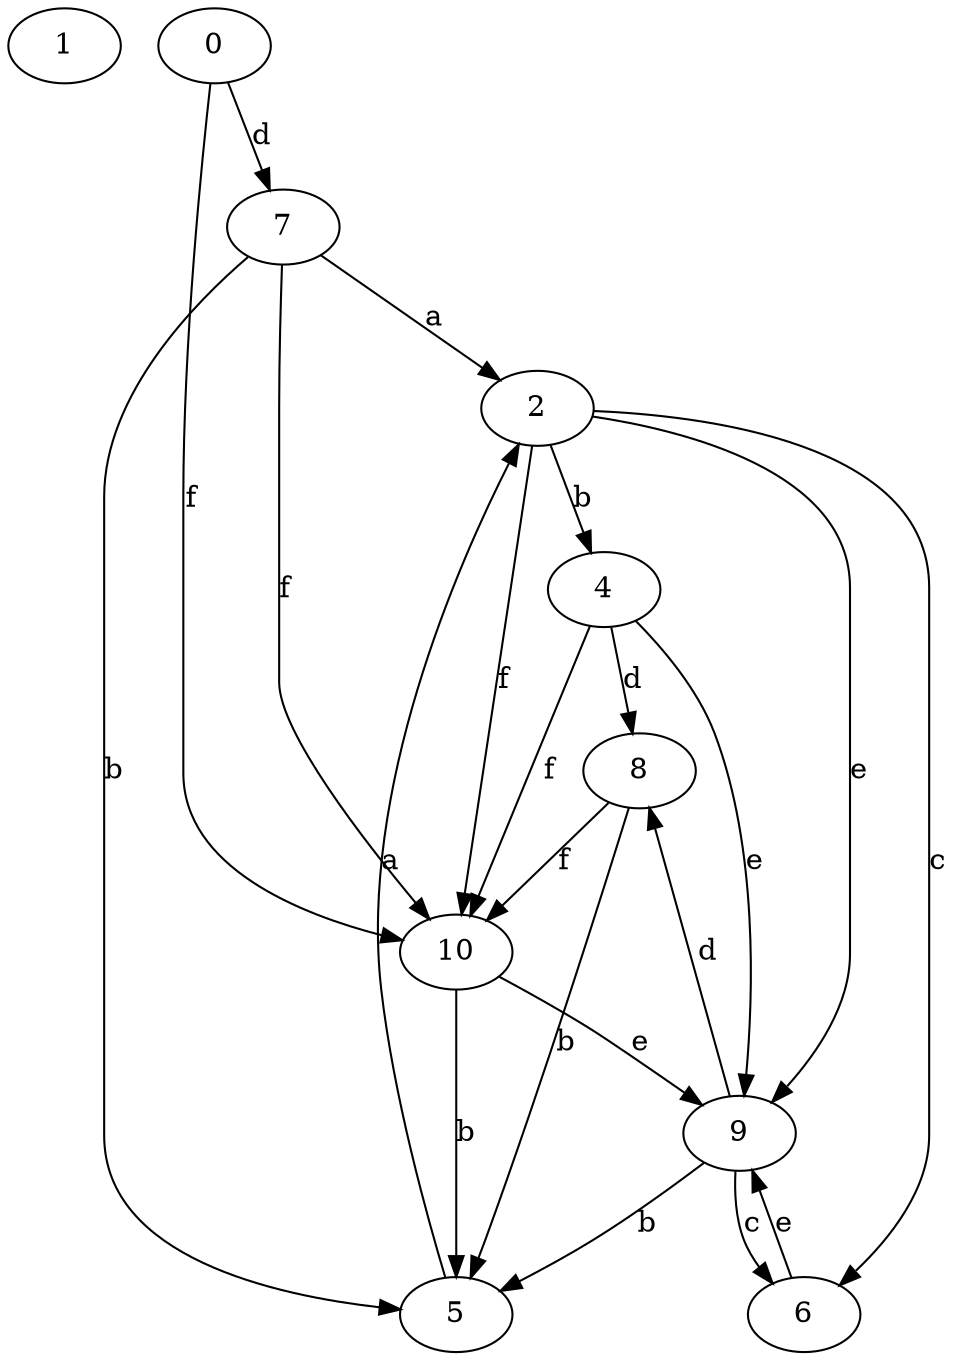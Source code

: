 strict digraph  {
1;
2;
0;
4;
5;
6;
7;
8;
9;
10;
2 -> 4  [label=b];
2 -> 6  [label=c];
2 -> 9  [label=e];
2 -> 10  [label=f];
0 -> 7  [label=d];
0 -> 10  [label=f];
4 -> 8  [label=d];
4 -> 9  [label=e];
4 -> 10  [label=f];
5 -> 2  [label=a];
6 -> 9  [label=e];
7 -> 2  [label=a];
7 -> 5  [label=b];
7 -> 10  [label=f];
8 -> 5  [label=b];
8 -> 10  [label=f];
9 -> 5  [label=b];
9 -> 6  [label=c];
9 -> 8  [label=d];
10 -> 5  [label=b];
10 -> 9  [label=e];
}
